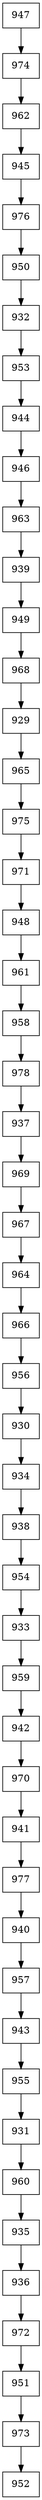 digraph G {
  node [shape=record];
  node0 [label="{947}"];
  node0 -> node1;
  node1 [label="{974}"];
  node1 -> node2;
  node2 [label="{962}"];
  node2 -> node3;
  node3 [label="{945}"];
  node3 -> node4;
  node4 [label="{976}"];
  node4 -> node5;
  node5 [label="{950}"];
  node5 -> node6;
  node6 [label="{932}"];
  node6 -> node7;
  node7 [label="{953}"];
  node7 -> node8;
  node8 [label="{944}"];
  node8 -> node9;
  node9 [label="{946}"];
  node9 -> node10;
  node10 [label="{963}"];
  node10 -> node11;
  node11 [label="{939}"];
  node11 -> node12;
  node12 [label="{949}"];
  node12 -> node13;
  node13 [label="{968}"];
  node13 -> node14;
  node14 [label="{929}"];
  node14 -> node15;
  node15 [label="{965}"];
  node15 -> node16;
  node16 [label="{975}"];
  node16 -> node17;
  node17 [label="{971}"];
  node17 -> node18;
  node18 [label="{948}"];
  node18 -> node19;
  node19 [label="{961}"];
  node19 -> node20;
  node20 [label="{958}"];
  node20 -> node21;
  node21 [label="{978}"];
  node21 -> node22;
  node22 [label="{937}"];
  node22 -> node23;
  node23 [label="{969}"];
  node23 -> node24;
  node24 [label="{967}"];
  node24 -> node25;
  node25 [label="{964}"];
  node25 -> node26;
  node26 [label="{966}"];
  node26 -> node27;
  node27 [label="{956}"];
  node27 -> node28;
  node28 [label="{930}"];
  node28 -> node29;
  node29 [label="{934}"];
  node29 -> node30;
  node30 [label="{938}"];
  node30 -> node31;
  node31 [label="{954}"];
  node31 -> node32;
  node32 [label="{933}"];
  node32 -> node33;
  node33 [label="{959}"];
  node33 -> node34;
  node34 [label="{942}"];
  node34 -> node35;
  node35 [label="{970}"];
  node35 -> node36;
  node36 [label="{941}"];
  node36 -> node37;
  node37 [label="{977}"];
  node37 -> node38;
  node38 [label="{940}"];
  node38 -> node39;
  node39 [label="{957}"];
  node39 -> node40;
  node40 [label="{943}"];
  node40 -> node41;
  node41 [label="{955}"];
  node41 -> node42;
  node42 [label="{931}"];
  node42 -> node43;
  node43 [label="{960}"];
  node43 -> node44;
  node44 [label="{935}"];
  node44 -> node45;
  node45 [label="{936}"];
  node45 -> node46;
  node46 [label="{972}"];
  node46 -> node47;
  node47 [label="{951}"];
  node47 -> node48;
  node48 [label="{973}"];
  node48 -> node49;
  node49 [label="{952}"];
}
